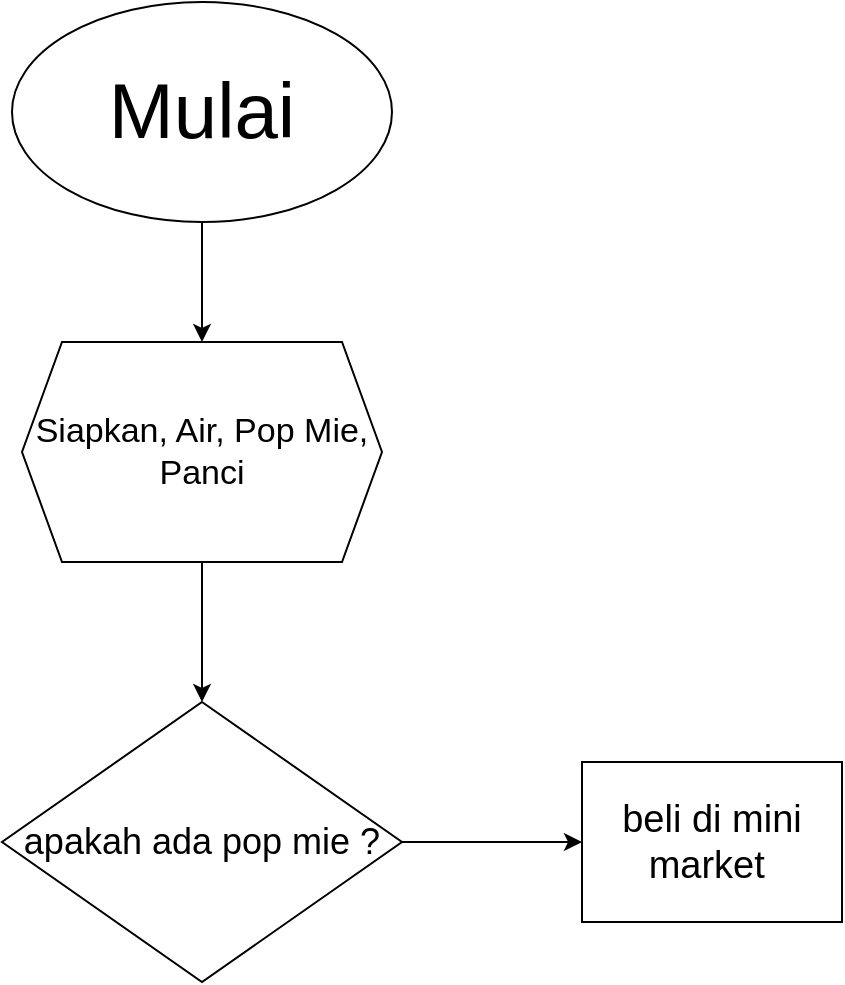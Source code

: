 <mxfile version="21.6.8" type="device">
  <diagram id="kgpKYQtTHZ0yAKxKKP6v" name="Page-1">
    <mxGraphModel dx="1080" dy="645" grid="1" gridSize="10" guides="1" tooltips="1" connect="1" arrows="1" fold="1" page="1" pageScale="1" pageWidth="850" pageHeight="1100" math="0" shadow="0">
      <root>
        <mxCell id="0" />
        <mxCell id="1" parent="0" />
        <mxCell id="PeCGJ06TXOLZpOecFhSK-28" value="Teh Starbuck" style="text;html=1;align=center;verticalAlign=middle;resizable=0;points=[];autosize=1;strokeColor=none;fillColor=none;" vertex="1" parent="1">
          <mxGeometry x="425" y="100" width="90" height="30" as="geometry" />
        </mxCell>
        <mxCell id="PeCGJ06TXOLZpOecFhSK-32" value="" style="edgeStyle=orthogonalEdgeStyle;rounded=0;orthogonalLoop=1;jettySize=auto;html=1;entryX=0.5;entryY=0;entryDx=0;entryDy=0;" edge="1" parent="1" source="PeCGJ06TXOLZpOecFhSK-30" target="PeCGJ06TXOLZpOecFhSK-43">
          <mxGeometry relative="1" as="geometry" />
        </mxCell>
        <mxCell id="PeCGJ06TXOLZpOecFhSK-30" value="&lt;font style=&quot;font-size: 39px;&quot;&gt;Mulai&lt;/font&gt;" style="ellipse;whiteSpace=wrap;html=1;" vertex="1" parent="1">
          <mxGeometry x="365" y="50" width="190" height="110" as="geometry" />
        </mxCell>
        <mxCell id="PeCGJ06TXOLZpOecFhSK-47" style="edgeStyle=orthogonalEdgeStyle;rounded=0;orthogonalLoop=1;jettySize=auto;html=1;entryX=0;entryY=0.5;entryDx=0;entryDy=0;" edge="1" parent="1" source="PeCGJ06TXOLZpOecFhSK-42" target="PeCGJ06TXOLZpOecFhSK-46">
          <mxGeometry relative="1" as="geometry" />
        </mxCell>
        <mxCell id="PeCGJ06TXOLZpOecFhSK-44" style="edgeStyle=orthogonalEdgeStyle;rounded=0;orthogonalLoop=1;jettySize=auto;html=1;entryX=0.5;entryY=0;entryDx=0;entryDy=0;" edge="1" parent="1" source="PeCGJ06TXOLZpOecFhSK-43" target="PeCGJ06TXOLZpOecFhSK-42">
          <mxGeometry relative="1" as="geometry" />
        </mxCell>
        <mxCell id="PeCGJ06TXOLZpOecFhSK-43" value="&lt;font style=&quot;font-size: 17px;&quot;&gt;Siapkan, Air, Pop Mie, Panci&lt;/font&gt;" style="shape=hexagon;perimeter=hexagonPerimeter2;whiteSpace=wrap;html=1;fixedSize=1;" vertex="1" parent="1">
          <mxGeometry x="370" y="220" width="180" height="110" as="geometry" />
        </mxCell>
        <mxCell id="PeCGJ06TXOLZpOecFhSK-46" value="&lt;font style=&quot;font-size: 19px;&quot;&gt;beli di mini market&amp;nbsp;&lt;/font&gt;" style="rounded=0;whiteSpace=wrap;html=1;" vertex="1" parent="1">
          <mxGeometry x="650" y="430" width="130" height="80" as="geometry" />
        </mxCell>
        <mxCell id="PeCGJ06TXOLZpOecFhSK-42" value="&lt;span style=&quot;font-size: 18px;&quot;&gt;apakah ada pop mie ?&lt;/span&gt;" style="rhombus;whiteSpace=wrap;html=1;" vertex="1" parent="1">
          <mxGeometry x="360" y="400" width="200" height="140" as="geometry" />
        </mxCell>
      </root>
    </mxGraphModel>
  </diagram>
</mxfile>
